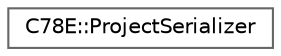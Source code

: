 digraph "Graphical Class Hierarchy"
{
 // LATEX_PDF_SIZE
  bgcolor="transparent";
  edge [fontname=Helvetica,fontsize=10,labelfontname=Helvetica,labelfontsize=10];
  node [fontname=Helvetica,fontsize=10,shape=box,height=0.2,width=0.4];
  rankdir="LR";
  Node0 [id="Node000000",label="C78E::ProjectSerializer",height=0.2,width=0.4,color="grey40", fillcolor="white", style="filled",URL="$d3/df7/class_c78_e_1_1_project_serializer.html",tooltip=" "];
}
